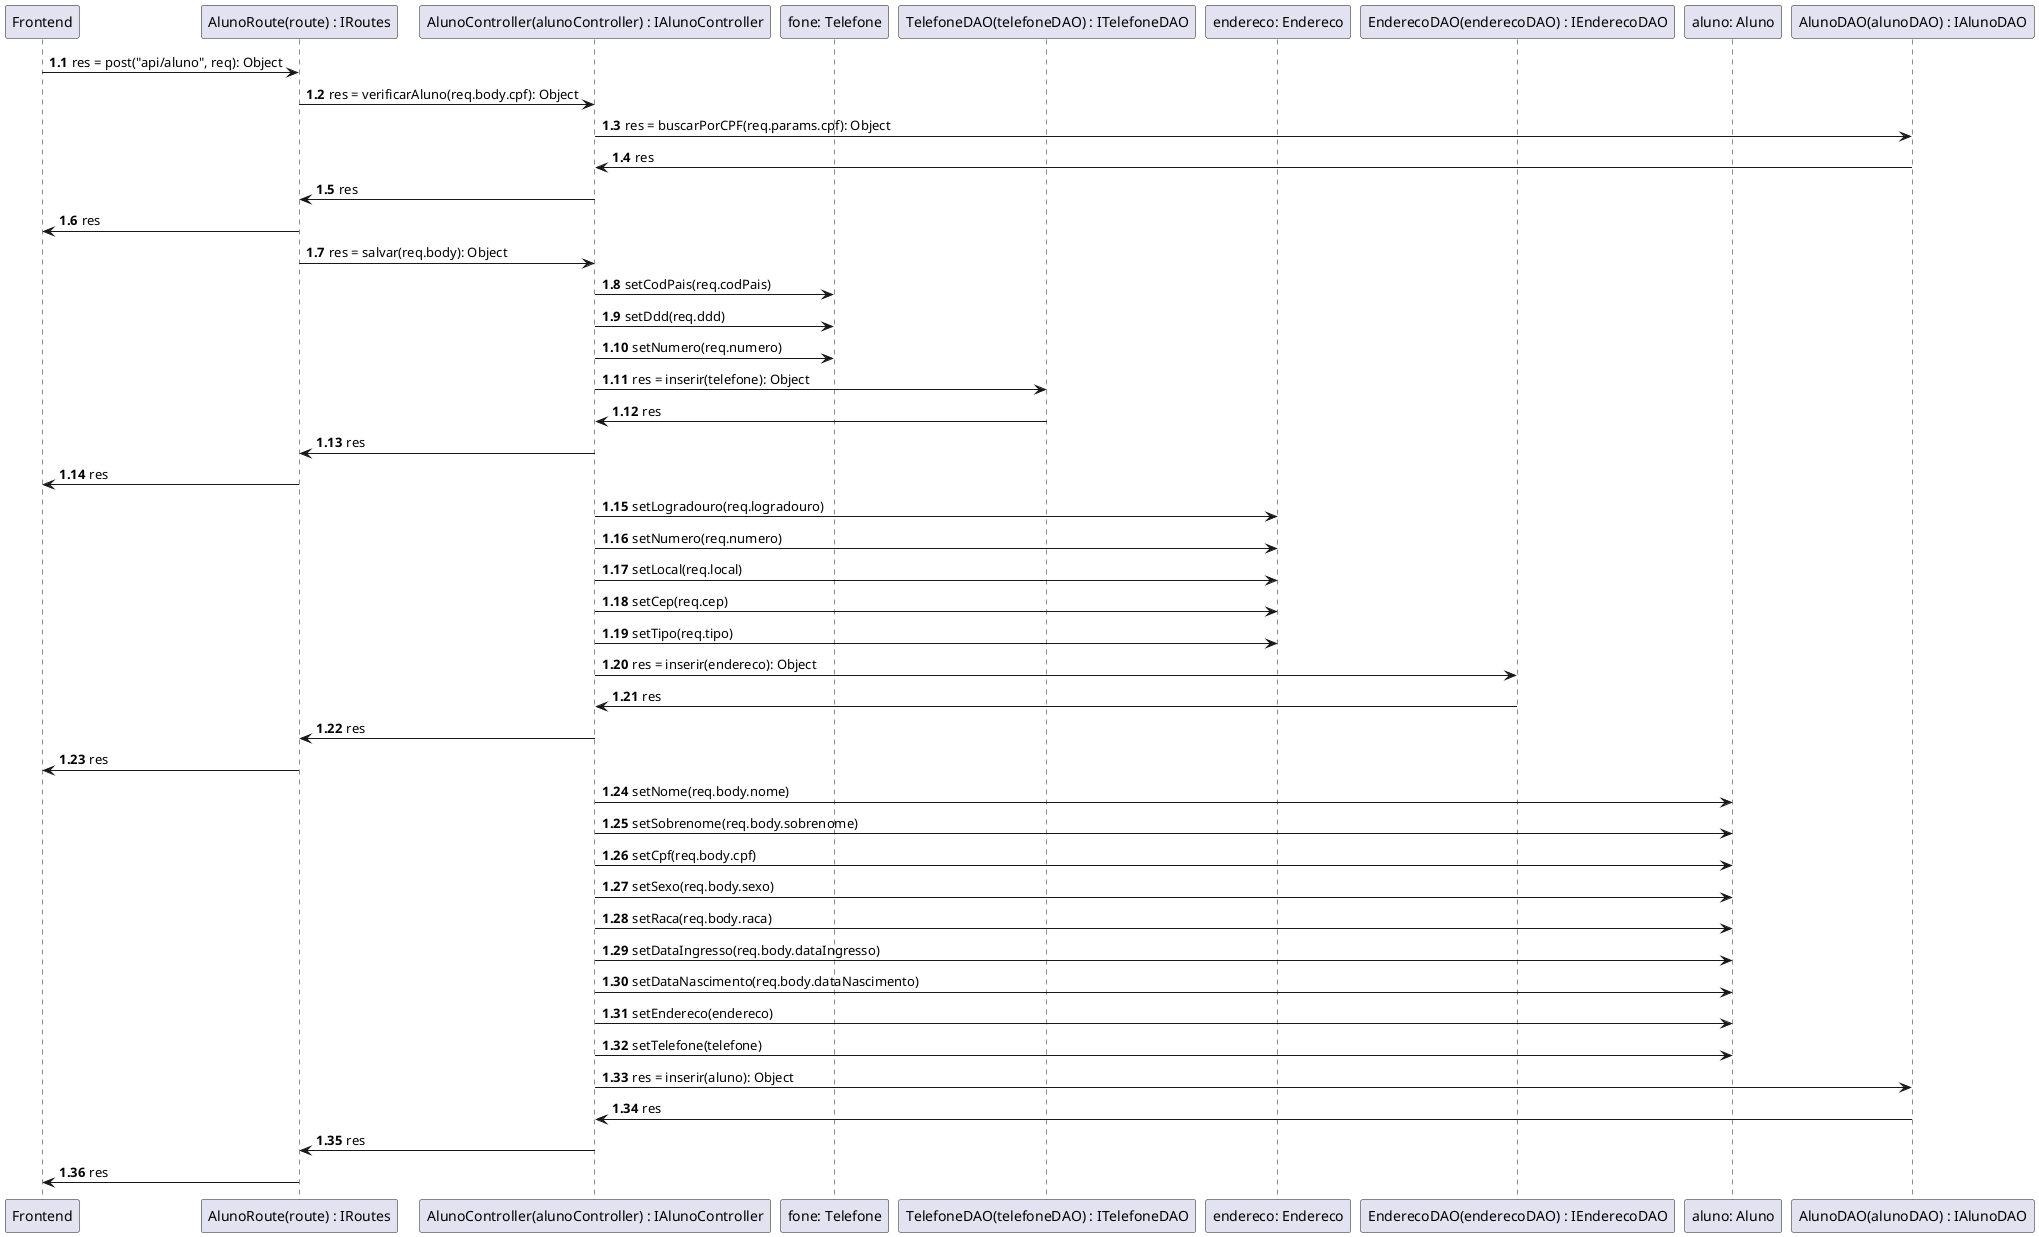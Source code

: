 @startuml Diagrama de Sequencia

participant Frontend as Frontend
participant "AlunoRoute(route) : IRoutes" as Routes
participant "AlunoController(alunoController) : IAlunoController" as AlunoController
participant "fone: Telefone" as Telefone
participant "TelefoneDAO(telefoneDAO) : ITelefoneDAO" as TelefoneDAO
participant "endereco: Endereco" as Endereco
participant "EnderecoDAO(enderecoDAO) : IEnderecoDAO" as EnderecoDAO
participant "aluno: Aluno" as Aluno
participant "AlunoDAO(alunoDAO) : IAlunoDAO" as AlunoDAO

autonumber 1.1
' Verificar se o aluno já existe
Frontend->Routes: res = post("api/aluno", req): Object
Routes->AlunoController: res = verificarAluno(req.body.cpf): Object
AlunoController->AlunoDAO: res = buscarPorCPF(req.params.cpf): Object
AlunoDAO->AlunoController: res
AlunoController->Routes: res
Routes->Frontend: res

' Armazenar telefone
Routes->AlunoController: res = salvar(req.body): Object
AlunoController->Telefone: setCodPais(req.codPais)
AlunoController->Telefone: setDdd(req.ddd)
AlunoController->Telefone: setNumero(req.numero)
AlunoController->TelefoneDAO: res = inserir(telefone): Object
TelefoneDAO->AlunoController: res
AlunoController->Routes: res
Routes->Frontend: res

' Armazenar endereço
AlunoController->Endereco: setLogradouro(req.logradouro)
AlunoController->Endereco: setNumero(req.numero)
AlunoController->Endereco: setLocal(req.local)
AlunoController->Endereco: setCep(req.cep)
AlunoController->Endereco: setTipo(req.tipo)
AlunoController->EnderecoDAO: res = inserir(endereco): Object
EnderecoDAO->AlunoController: res
AlunoController->Routes: res
Routes->Frontend: res

' Armazenar aluno
AlunoController->Aluno: setNome(req.body.nome)
AlunoController->Aluno: setSobrenome(req.body.sobrenome)
AlunoController->Aluno: setCpf(req.body.cpf)
AlunoController->Aluno: setSexo(req.body.sexo)
AlunoController->Aluno: setRaca(req.body.raca)
AlunoController->Aluno: setDataIngresso(req.body.dataIngresso)
AlunoController->Aluno: setDataNascimento(req.body.dataNascimento)
AlunoController->Aluno: setEndereco(endereco)
AlunoController->Aluno: setTelefone(telefone)
AlunoController->AlunoDAO: res = inserir(aluno): Object
AlunoDAO->AlunoController: res
AlunoController->Routes: res
Routes->Frontend: res
